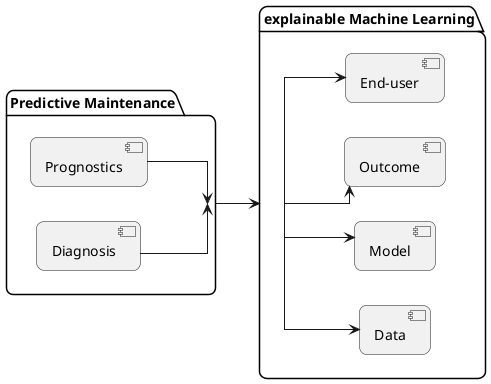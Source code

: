 @startuml "PdM_XAI_illustration"
' top to bottom direction
' left to right direction
' title "PdM and explainable ML illustration"
' header "PdM XAI illustration"
' !theme sketchy
' skinparam conditionStyle InsideDiamond
' skinparam conditionStyle inside
' skinparam conditionStyle diamond
skinparam ConditionEndStyle hline
skinparam monochrome true
skinparam shadowing false
skinparam roundcorner 15
skinparam linetype ortho

' skinparam Style strictuml
' skinparam Handwritten true

' !define LIGHTSTYLE
' !define DARKRED
' !include https://raw.githubusercontent.com/Drakemor/RedDress-PlantUML/master/style.puml

left to right direction
package "Predictive Maintenance" {
  ' [Anomaly detection] --> [Predictive Maintenance]
  [Prognostics] --> [Predictive Maintenance]
  [Diagnosis] --> [Predictive Maintenance]
}

package "explainable Machine Learning" {
  [explainable Machine Learning] --> [End-user]
  [explainable Machine Learning] --> [Outcome]
  [explainable Machine Learning] --> [Model]
  [explainable Machine Learning] --> [Data]
}

[Predictive Maintenance] --> [explainable Machine Learning]
@enduml